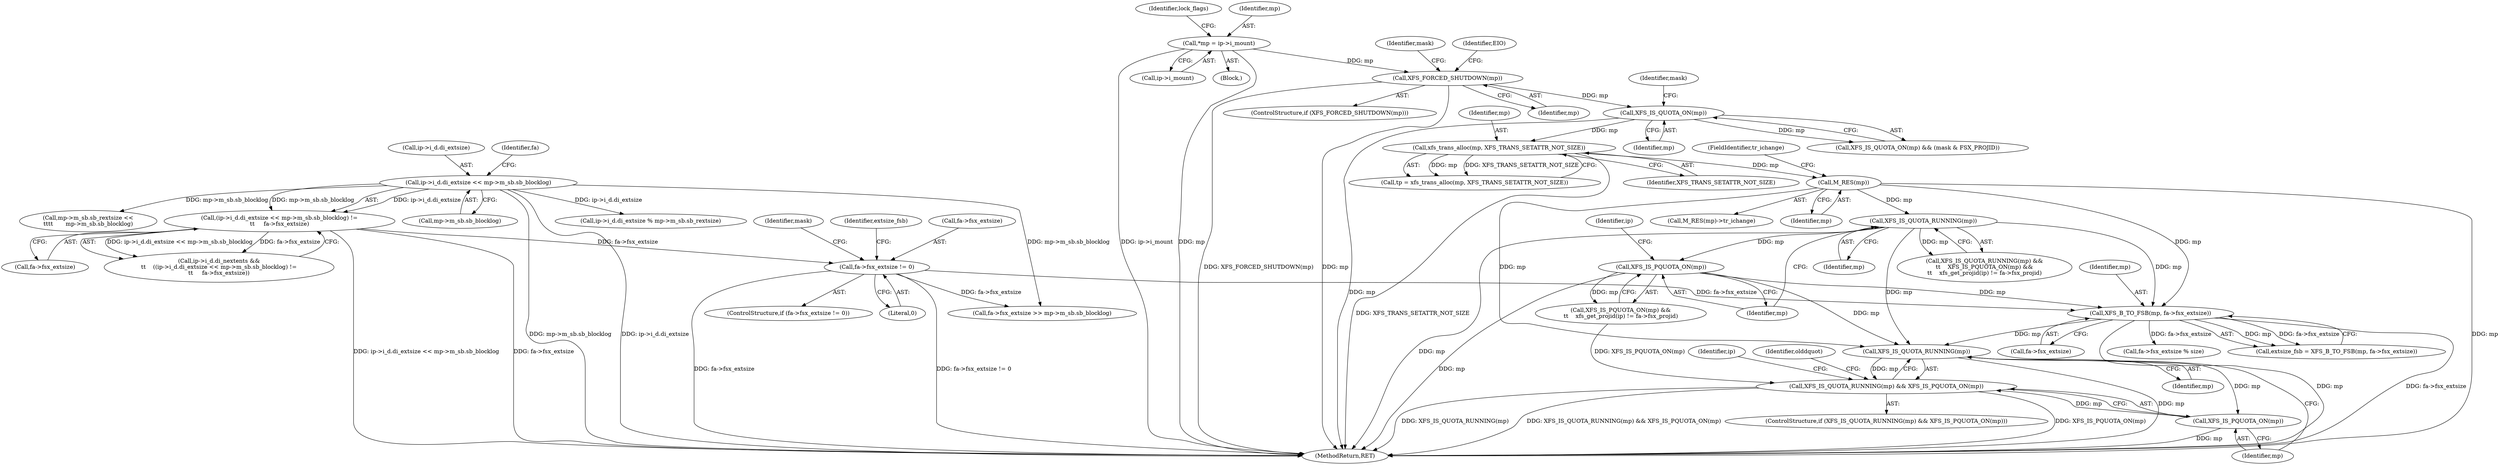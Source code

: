 digraph "0_linux_23adbe12ef7d3d4195e80800ab36b37bee28cd03_4@pointer" {
"1000576" [label="(Call,XFS_IS_QUOTA_RUNNING(mp))"];
"1000236" [label="(Call,M_RES(mp))"];
"1000227" [label="(Call,xfs_trans_alloc(mp, XFS_TRANS_SETATTR_NOT_SIZE))"];
"1000192" [label="(Call,XFS_IS_QUOTA_ON(mp))"];
"1000160" [label="(Call,XFS_FORCED_SHUTDOWN(mp))"];
"1000125" [label="(Call,*mp = ip->i_mount)"];
"1000279" [label="(Call,XFS_IS_QUOTA_RUNNING(mp))"];
"1000353" [label="(Call,XFS_B_TO_FSB(mp, fa->fsx_extsize))"];
"1000282" [label="(Call,XFS_IS_PQUOTA_ON(mp))"];
"1000343" [label="(Call,fa->fsx_extsize != 0)"];
"1000321" [label="(Call,(ip->i_d.di_extsize << mp->m_sb.sb_blocklog) !=\n\t\t     fa->fsx_extsize)"];
"1000322" [label="(Call,ip->i_d.di_extsize << mp->m_sb.sb_blocklog)"];
"1000575" [label="(Call,XFS_IS_QUOTA_RUNNING(mp) && XFS_IS_PQUOTA_ON(mp))"];
"1000578" [label="(Call,XFS_IS_PQUOTA_ON(mp))"];
"1000343" [label="(Call,fa->fsx_extsize != 0)"];
"1000283" [label="(Identifier,mp)"];
"1000125" [label="(Call,*mp = ip->i_mount)"];
"1000279" [label="(Call,XFS_IS_QUOTA_RUNNING(mp))"];
"1000355" [label="(Call,fa->fsx_extsize)"];
"1000486" [label="(Call,ip->i_d.di_extsize % mp->m_sb.sb_rextsize)"];
"1000235" [label="(Call,M_RES(mp)->tr_ichange)"];
"1000421" [label="(Call,fa->fsx_extsize % size)"];
"1000315" [label="(Call,ip->i_d.di_nextents &&\n\t\t    ((ip->i_d.di_extsize << mp->m_sb.sb_blocklog) !=\n\t\t     fa->fsx_extsize))"];
"1000237" [label="(Identifier,mp)"];
"1000278" [label="(Call,XFS_IS_QUOTA_RUNNING(mp) &&\n\t\t    XFS_IS_PQUOTA_ON(mp) &&\n\t\t    xfs_get_projid(ip) != fa->fsx_projid)"];
"1000347" [label="(Literal,0)"];
"1000333" [label="(Call,fa->fsx_extsize)"];
"1000579" [label="(Identifier,mp)"];
"1000286" [label="(Identifier,ip)"];
"1000225" [label="(Call,tp = xfs_trans_alloc(mp, XFS_TRANS_SETATTR_NOT_SIZE))"];
"1000127" [label="(Call,ip->i_mount)"];
"1000578" [label="(Call,XFS_IS_PQUOTA_ON(mp))"];
"1000354" [label="(Identifier,mp)"];
"1000236" [label="(Call,M_RES(mp))"];
"1000133" [label="(Identifier,lock_flags)"];
"1000193" [label="(Identifier,mp)"];
"1000328" [label="(Call,mp->m_sb.sb_blocklog)"];
"1000323" [label="(Call,ip->i_d.di_extsize)"];
"1000191" [label="(Call,XFS_IS_QUOTA_ON(mp) && (mask & FSX_PROJID))"];
"1000123" [label="(Block,)"];
"1000582" [label="(Identifier,olddquot)"];
"1000342" [label="(ControlStructure,if (fa->fsx_extsize != 0))"];
"1000322" [label="(Call,ip->i_d.di_extsize << mp->m_sb.sb_blocklog)"];
"1000168" [label="(Identifier,mask)"];
"1000434" [label="(Identifier,mask)"];
"1000281" [label="(Call,XFS_IS_PQUOTA_ON(mp) &&\n\t\t    xfs_get_projid(ip) != fa->fsx_projid)"];
"1000575" [label="(Call,XFS_IS_QUOTA_RUNNING(mp) && XFS_IS_PQUOTA_ON(mp))"];
"1000687" [label="(MethodReturn,RET)"];
"1000227" [label="(Call,xfs_trans_alloc(mp, XFS_TRANS_SETATTR_NOT_SIZE))"];
"1000159" [label="(ControlStructure,if (XFS_FORCED_SHUTDOWN(mp)))"];
"1000577" [label="(Identifier,mp)"];
"1000282" [label="(Call,XFS_IS_PQUOTA_ON(mp))"];
"1000238" [label="(FieldIdentifier,tr_ichange)"];
"1000352" [label="(Identifier,extsize_fsb)"];
"1000192" [label="(Call,XFS_IS_QUOTA_ON(mp))"];
"1000353" [label="(Call,XFS_B_TO_FSB(mp, fa->fsx_extsize))"];
"1000195" [label="(Identifier,mask)"];
"1000161" [label="(Identifier,mp)"];
"1000344" [label="(Call,fa->fsx_extsize)"];
"1000228" [label="(Identifier,mp)"];
"1000617" [label="(Call,fa->fsx_extsize >> mp->m_sb.sb_blocklog)"];
"1000280" [label="(Identifier,mp)"];
"1000334" [label="(Identifier,fa)"];
"1000592" [label="(Identifier,ip)"];
"1000576" [label="(Call,XFS_IS_QUOTA_RUNNING(mp))"];
"1000321" [label="(Call,(ip->i_d.di_extsize << mp->m_sb.sb_blocklog) !=\n\t\t     fa->fsx_extsize)"];
"1000384" [label="(Call,mp->m_sb.sb_rextsize <<\n\t\t\t\t       mp->m_sb.sb_blocklog)"];
"1000574" [label="(ControlStructure,if (XFS_IS_QUOTA_RUNNING(mp) && XFS_IS_PQUOTA_ON(mp)))"];
"1000351" [label="(Call,extsize_fsb = XFS_B_TO_FSB(mp, fa->fsx_extsize))"];
"1000164" [label="(Identifier,EIO)"];
"1000160" [label="(Call,XFS_FORCED_SHUTDOWN(mp))"];
"1000126" [label="(Identifier,mp)"];
"1000229" [label="(Identifier,XFS_TRANS_SETATTR_NOT_SIZE)"];
"1000576" -> "1000575"  [label="AST: "];
"1000576" -> "1000577"  [label="CFG: "];
"1000577" -> "1000576"  [label="AST: "];
"1000579" -> "1000576"  [label="CFG: "];
"1000575" -> "1000576"  [label="CFG: "];
"1000576" -> "1000687"  [label="DDG: mp"];
"1000576" -> "1000575"  [label="DDG: mp"];
"1000236" -> "1000576"  [label="DDG: mp"];
"1000279" -> "1000576"  [label="DDG: mp"];
"1000353" -> "1000576"  [label="DDG: mp"];
"1000282" -> "1000576"  [label="DDG: mp"];
"1000576" -> "1000578"  [label="DDG: mp"];
"1000236" -> "1000235"  [label="AST: "];
"1000236" -> "1000237"  [label="CFG: "];
"1000237" -> "1000236"  [label="AST: "];
"1000238" -> "1000236"  [label="CFG: "];
"1000236" -> "1000687"  [label="DDG: mp"];
"1000227" -> "1000236"  [label="DDG: mp"];
"1000236" -> "1000279"  [label="DDG: mp"];
"1000236" -> "1000353"  [label="DDG: mp"];
"1000227" -> "1000225"  [label="AST: "];
"1000227" -> "1000229"  [label="CFG: "];
"1000228" -> "1000227"  [label="AST: "];
"1000229" -> "1000227"  [label="AST: "];
"1000225" -> "1000227"  [label="CFG: "];
"1000227" -> "1000687"  [label="DDG: XFS_TRANS_SETATTR_NOT_SIZE"];
"1000227" -> "1000225"  [label="DDG: mp"];
"1000227" -> "1000225"  [label="DDG: XFS_TRANS_SETATTR_NOT_SIZE"];
"1000192" -> "1000227"  [label="DDG: mp"];
"1000192" -> "1000191"  [label="AST: "];
"1000192" -> "1000193"  [label="CFG: "];
"1000193" -> "1000192"  [label="AST: "];
"1000195" -> "1000192"  [label="CFG: "];
"1000191" -> "1000192"  [label="CFG: "];
"1000192" -> "1000687"  [label="DDG: mp"];
"1000192" -> "1000191"  [label="DDG: mp"];
"1000160" -> "1000192"  [label="DDG: mp"];
"1000160" -> "1000159"  [label="AST: "];
"1000160" -> "1000161"  [label="CFG: "];
"1000161" -> "1000160"  [label="AST: "];
"1000164" -> "1000160"  [label="CFG: "];
"1000168" -> "1000160"  [label="CFG: "];
"1000160" -> "1000687"  [label="DDG: XFS_FORCED_SHUTDOWN(mp)"];
"1000160" -> "1000687"  [label="DDG: mp"];
"1000125" -> "1000160"  [label="DDG: mp"];
"1000125" -> "1000123"  [label="AST: "];
"1000125" -> "1000127"  [label="CFG: "];
"1000126" -> "1000125"  [label="AST: "];
"1000127" -> "1000125"  [label="AST: "];
"1000133" -> "1000125"  [label="CFG: "];
"1000125" -> "1000687"  [label="DDG: mp"];
"1000125" -> "1000687"  [label="DDG: ip->i_mount"];
"1000279" -> "1000278"  [label="AST: "];
"1000279" -> "1000280"  [label="CFG: "];
"1000280" -> "1000279"  [label="AST: "];
"1000283" -> "1000279"  [label="CFG: "];
"1000278" -> "1000279"  [label="CFG: "];
"1000279" -> "1000687"  [label="DDG: mp"];
"1000279" -> "1000278"  [label="DDG: mp"];
"1000279" -> "1000282"  [label="DDG: mp"];
"1000279" -> "1000353"  [label="DDG: mp"];
"1000353" -> "1000351"  [label="AST: "];
"1000353" -> "1000355"  [label="CFG: "];
"1000354" -> "1000353"  [label="AST: "];
"1000355" -> "1000353"  [label="AST: "];
"1000351" -> "1000353"  [label="CFG: "];
"1000353" -> "1000687"  [label="DDG: mp"];
"1000353" -> "1000687"  [label="DDG: fa->fsx_extsize"];
"1000353" -> "1000351"  [label="DDG: mp"];
"1000353" -> "1000351"  [label="DDG: fa->fsx_extsize"];
"1000282" -> "1000353"  [label="DDG: mp"];
"1000343" -> "1000353"  [label="DDG: fa->fsx_extsize"];
"1000353" -> "1000421"  [label="DDG: fa->fsx_extsize"];
"1000282" -> "1000281"  [label="AST: "];
"1000282" -> "1000283"  [label="CFG: "];
"1000283" -> "1000282"  [label="AST: "];
"1000286" -> "1000282"  [label="CFG: "];
"1000281" -> "1000282"  [label="CFG: "];
"1000282" -> "1000687"  [label="DDG: mp"];
"1000282" -> "1000281"  [label="DDG: mp"];
"1000343" -> "1000342"  [label="AST: "];
"1000343" -> "1000347"  [label="CFG: "];
"1000344" -> "1000343"  [label="AST: "];
"1000347" -> "1000343"  [label="AST: "];
"1000352" -> "1000343"  [label="CFG: "];
"1000434" -> "1000343"  [label="CFG: "];
"1000343" -> "1000687"  [label="DDG: fa->fsx_extsize"];
"1000343" -> "1000687"  [label="DDG: fa->fsx_extsize != 0"];
"1000321" -> "1000343"  [label="DDG: fa->fsx_extsize"];
"1000343" -> "1000617"  [label="DDG: fa->fsx_extsize"];
"1000321" -> "1000315"  [label="AST: "];
"1000321" -> "1000333"  [label="CFG: "];
"1000322" -> "1000321"  [label="AST: "];
"1000333" -> "1000321"  [label="AST: "];
"1000315" -> "1000321"  [label="CFG: "];
"1000321" -> "1000687"  [label="DDG: fa->fsx_extsize"];
"1000321" -> "1000687"  [label="DDG: ip->i_d.di_extsize << mp->m_sb.sb_blocklog"];
"1000321" -> "1000315"  [label="DDG: ip->i_d.di_extsize << mp->m_sb.sb_blocklog"];
"1000321" -> "1000315"  [label="DDG: fa->fsx_extsize"];
"1000322" -> "1000321"  [label="DDG: ip->i_d.di_extsize"];
"1000322" -> "1000321"  [label="DDG: mp->m_sb.sb_blocklog"];
"1000322" -> "1000328"  [label="CFG: "];
"1000323" -> "1000322"  [label="AST: "];
"1000328" -> "1000322"  [label="AST: "];
"1000334" -> "1000322"  [label="CFG: "];
"1000322" -> "1000687"  [label="DDG: mp->m_sb.sb_blocklog"];
"1000322" -> "1000687"  [label="DDG: ip->i_d.di_extsize"];
"1000322" -> "1000384"  [label="DDG: mp->m_sb.sb_blocklog"];
"1000322" -> "1000486"  [label="DDG: ip->i_d.di_extsize"];
"1000322" -> "1000617"  [label="DDG: mp->m_sb.sb_blocklog"];
"1000575" -> "1000574"  [label="AST: "];
"1000575" -> "1000578"  [label="CFG: "];
"1000578" -> "1000575"  [label="AST: "];
"1000582" -> "1000575"  [label="CFG: "];
"1000592" -> "1000575"  [label="CFG: "];
"1000575" -> "1000687"  [label="DDG: XFS_IS_QUOTA_RUNNING(mp) && XFS_IS_PQUOTA_ON(mp)"];
"1000575" -> "1000687"  [label="DDG: XFS_IS_PQUOTA_ON(mp)"];
"1000575" -> "1000687"  [label="DDG: XFS_IS_QUOTA_RUNNING(mp)"];
"1000578" -> "1000575"  [label="DDG: mp"];
"1000281" -> "1000575"  [label="DDG: XFS_IS_PQUOTA_ON(mp)"];
"1000578" -> "1000579"  [label="CFG: "];
"1000579" -> "1000578"  [label="AST: "];
"1000578" -> "1000687"  [label="DDG: mp"];
}
